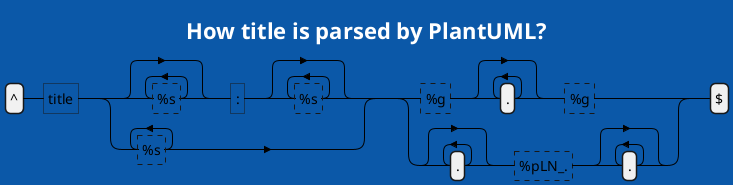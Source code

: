 ' Do not edit
' Theme Gallery
' autogenerated by script
'
@startregex
!theme amiga
title How title is parsed by PlantUML?
^title(?:[%s]*:[%s]*|[%s]+)(?:(?:[%g](.*)[%g])|(?:(.*[%pLN_.].*)))$
@endregex
